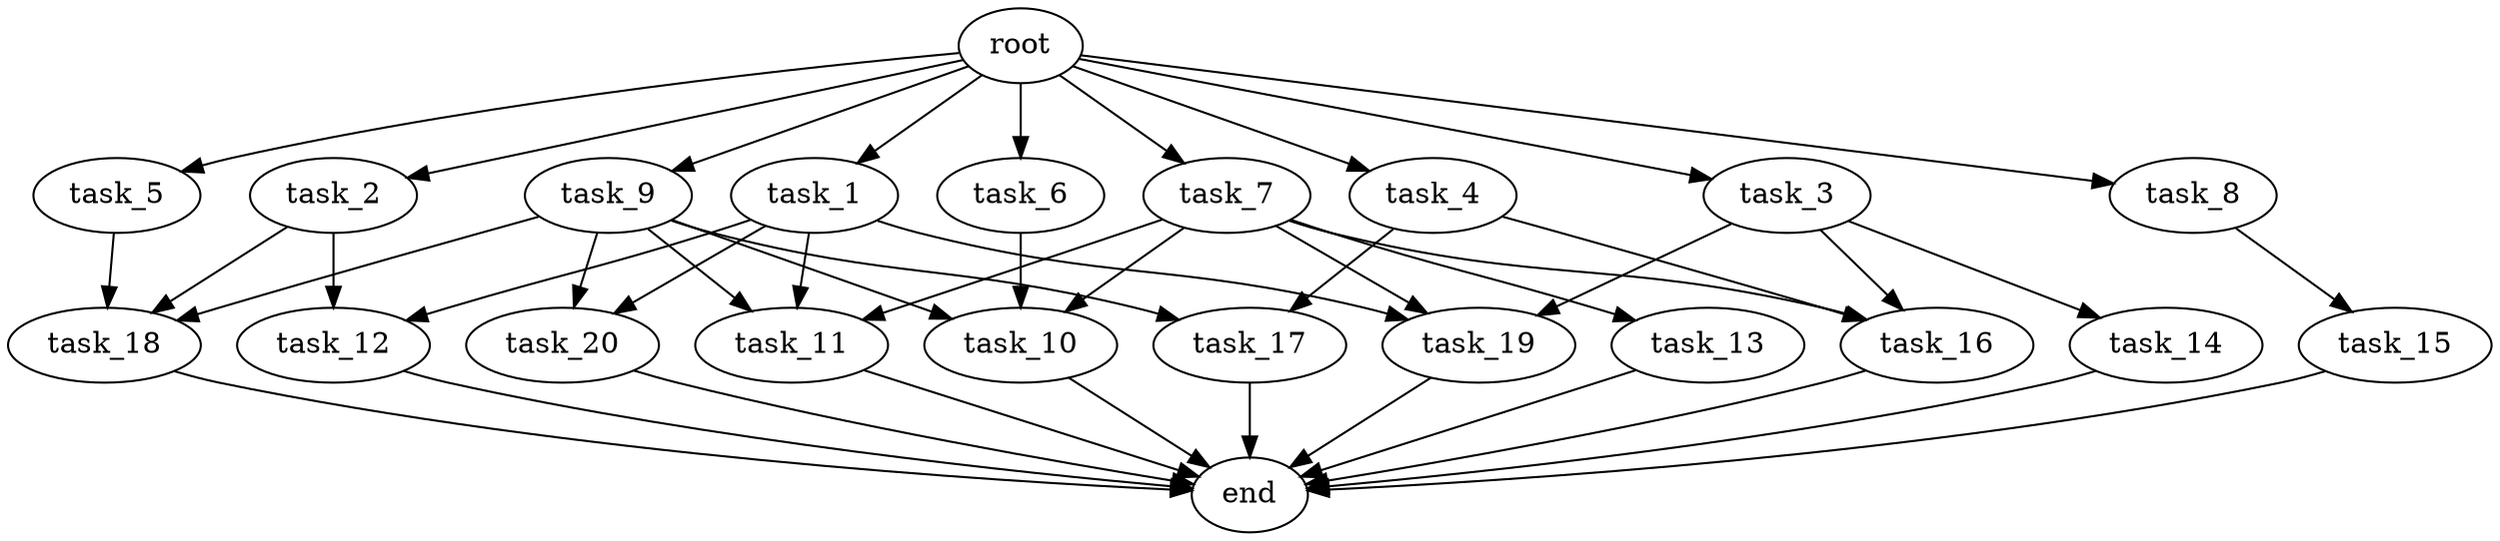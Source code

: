 digraph G {
  root [size="0.000000e+00"];
  task_1 [size="5.043051e+10"];
  task_2 [size="7.644277e+10"];
  task_3 [size="2.797927e+10"];
  task_4 [size="9.890918e+10"];
  task_5 [size="6.804306e+10"];
  task_6 [size="1.188991e+10"];
  task_7 [size="9.750853e+10"];
  task_8 [size="3.939643e+10"];
  task_9 [size="7.949177e+10"];
  task_10 [size="3.391514e+10"];
  task_11 [size="9.389547e+10"];
  task_12 [size="7.549897e+10"];
  task_13 [size="1.991380e+10"];
  task_14 [size="5.091716e+10"];
  task_15 [size="5.001279e+10"];
  task_16 [size="4.539882e+09"];
  task_17 [size="1.371227e+10"];
  task_18 [size="3.331074e+10"];
  task_19 [size="4.737968e+10"];
  task_20 [size="4.570429e+10"];
  end [size="0.000000e+00"];

  root -> task_1 [size="1.000000e-12"];
  root -> task_2 [size="1.000000e-12"];
  root -> task_3 [size="1.000000e-12"];
  root -> task_4 [size="1.000000e-12"];
  root -> task_5 [size="1.000000e-12"];
  root -> task_6 [size="1.000000e-12"];
  root -> task_7 [size="1.000000e-12"];
  root -> task_8 [size="1.000000e-12"];
  root -> task_9 [size="1.000000e-12"];
  task_1 -> task_11 [size="3.129849e+08"];
  task_1 -> task_12 [size="3.774948e+08"];
  task_1 -> task_19 [size="1.579323e+08"];
  task_1 -> task_20 [size="2.285214e+08"];
  task_2 -> task_12 [size="3.774948e+08"];
  task_2 -> task_18 [size="1.110358e+08"];
  task_3 -> task_14 [size="5.091716e+08"];
  task_3 -> task_16 [size="1.513294e+07"];
  task_3 -> task_19 [size="1.579323e+08"];
  task_4 -> task_16 [size="1.513294e+07"];
  task_4 -> task_17 [size="6.856133e+07"];
  task_5 -> task_18 [size="1.110358e+08"];
  task_6 -> task_10 [size="1.130505e+08"];
  task_7 -> task_10 [size="1.130505e+08"];
  task_7 -> task_11 [size="3.129849e+08"];
  task_7 -> task_13 [size="1.991380e+08"];
  task_7 -> task_16 [size="1.513294e+07"];
  task_7 -> task_19 [size="1.579323e+08"];
  task_8 -> task_15 [size="5.001279e+08"];
  task_9 -> task_10 [size="1.130505e+08"];
  task_9 -> task_11 [size="3.129849e+08"];
  task_9 -> task_17 [size="6.856133e+07"];
  task_9 -> task_18 [size="1.110358e+08"];
  task_9 -> task_20 [size="2.285214e+08"];
  task_10 -> end [size="1.000000e-12"];
  task_11 -> end [size="1.000000e-12"];
  task_12 -> end [size="1.000000e-12"];
  task_13 -> end [size="1.000000e-12"];
  task_14 -> end [size="1.000000e-12"];
  task_15 -> end [size="1.000000e-12"];
  task_16 -> end [size="1.000000e-12"];
  task_17 -> end [size="1.000000e-12"];
  task_18 -> end [size="1.000000e-12"];
  task_19 -> end [size="1.000000e-12"];
  task_20 -> end [size="1.000000e-12"];
}
